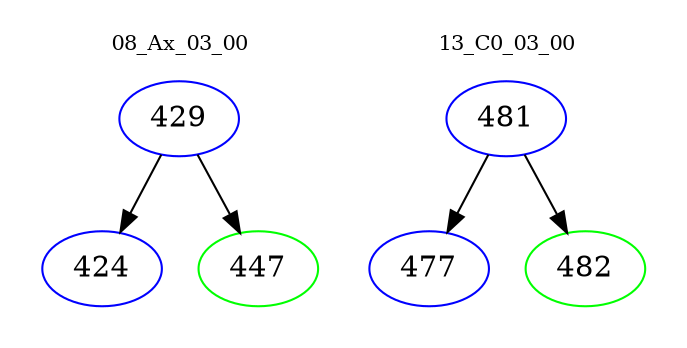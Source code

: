 digraph{
subgraph cluster_0 {
color = white
label = "08_Ax_03_00";
fontsize=10;
T0_429 [label="429", color="blue"]
T0_429 -> T0_424 [color="black"]
T0_424 [label="424", color="blue"]
T0_429 -> T0_447 [color="black"]
T0_447 [label="447", color="green"]
}
subgraph cluster_1 {
color = white
label = "13_C0_03_00";
fontsize=10;
T1_481 [label="481", color="blue"]
T1_481 -> T1_477 [color="black"]
T1_477 [label="477", color="blue"]
T1_481 -> T1_482 [color="black"]
T1_482 [label="482", color="green"]
}
}
